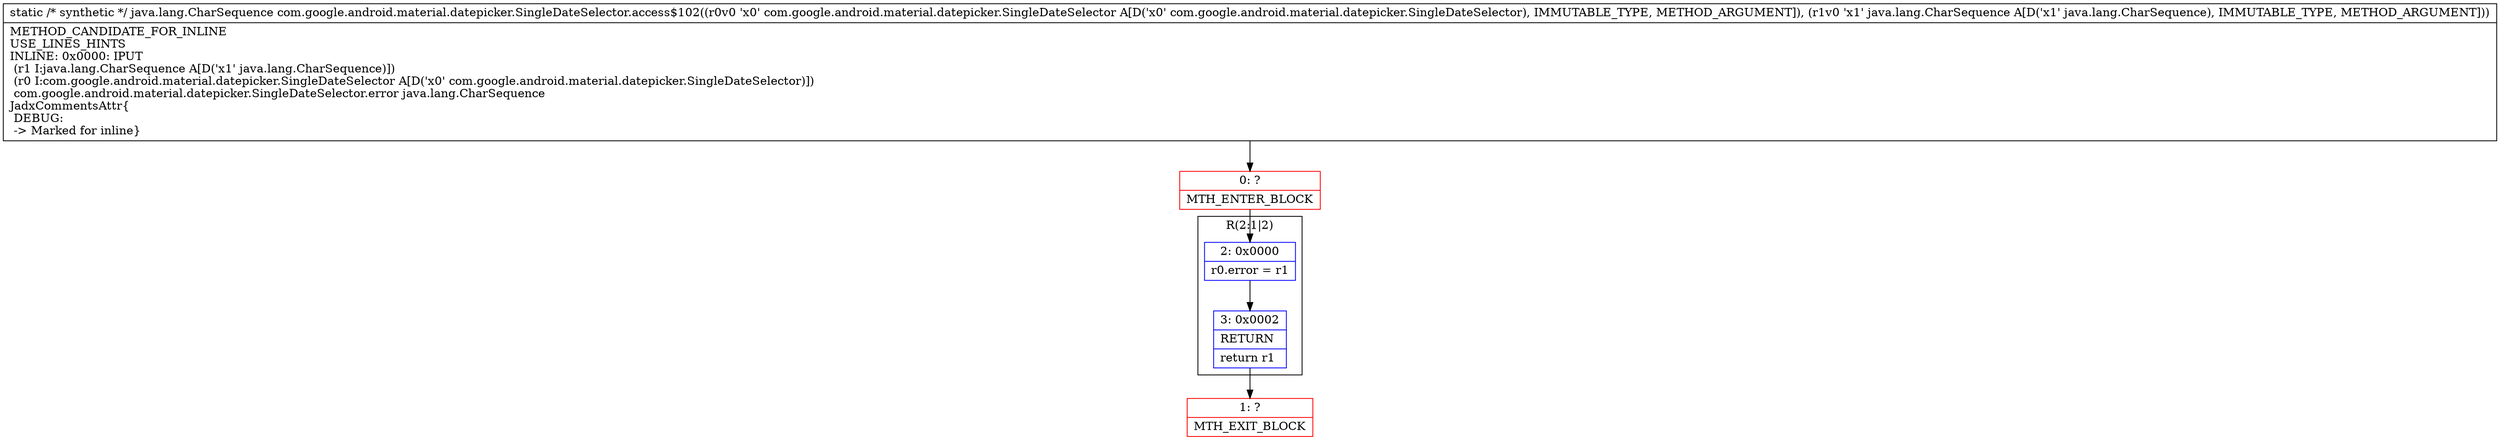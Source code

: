 digraph "CFG forcom.google.android.material.datepicker.SingleDateSelector.access$102(Lcom\/google\/android\/material\/datepicker\/SingleDateSelector;Ljava\/lang\/CharSequence;)Ljava\/lang\/CharSequence;" {
subgraph cluster_Region_949801638 {
label = "R(2:1|2)";
node [shape=record,color=blue];
Node_2 [shape=record,label="{2\:\ 0x0000|r0.error = r1\l}"];
Node_3 [shape=record,label="{3\:\ 0x0002|RETURN\l|return r1\l}"];
}
Node_0 [shape=record,color=red,label="{0\:\ ?|MTH_ENTER_BLOCK\l}"];
Node_1 [shape=record,color=red,label="{1\:\ ?|MTH_EXIT_BLOCK\l}"];
MethodNode[shape=record,label="{static \/* synthetic *\/ java.lang.CharSequence com.google.android.material.datepicker.SingleDateSelector.access$102((r0v0 'x0' com.google.android.material.datepicker.SingleDateSelector A[D('x0' com.google.android.material.datepicker.SingleDateSelector), IMMUTABLE_TYPE, METHOD_ARGUMENT]), (r1v0 'x1' java.lang.CharSequence A[D('x1' java.lang.CharSequence), IMMUTABLE_TYPE, METHOD_ARGUMENT]))  | METHOD_CANDIDATE_FOR_INLINE\lUSE_LINES_HINTS\lINLINE: 0x0000: IPUT  \l  (r1 I:java.lang.CharSequence A[D('x1' java.lang.CharSequence)])\l  (r0 I:com.google.android.material.datepicker.SingleDateSelector A[D('x0' com.google.android.material.datepicker.SingleDateSelector)])\l com.google.android.material.datepicker.SingleDateSelector.error java.lang.CharSequence\lJadxCommentsAttr\{\l DEBUG: \l \-\> Marked for inline\}\l}"];
MethodNode -> Node_0;Node_2 -> Node_3;
Node_3 -> Node_1;
Node_0 -> Node_2;
}

